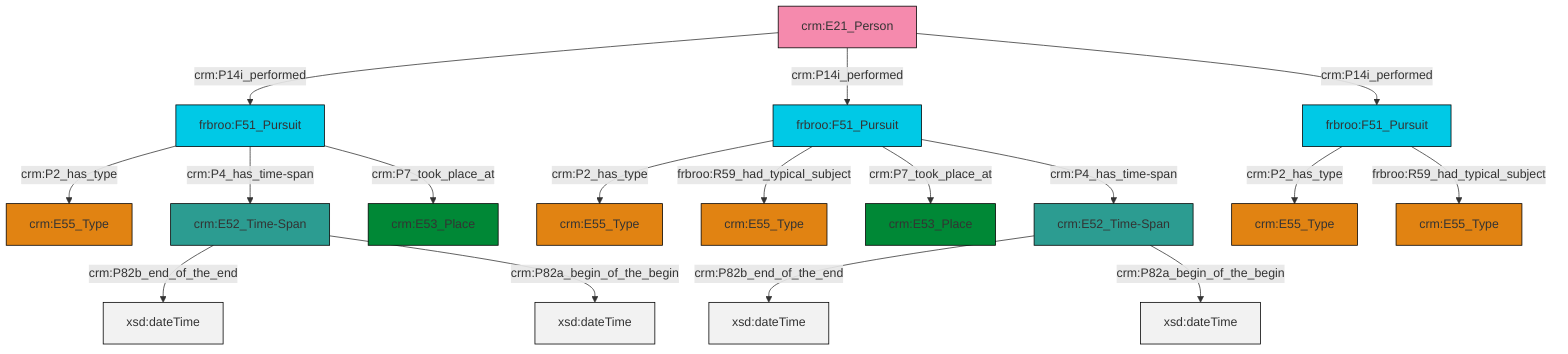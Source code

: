 graph TD
classDef Literal fill:#f2f2f2,stroke:#000000;
classDef CRM_Entity fill:#FFFFFF,stroke:#000000;
classDef Temporal_Entity fill:#00C9E6, stroke:#000000;
classDef Type fill:#E18312, stroke:#000000;
classDef Time-Span fill:#2C9C91, stroke:#000000;
classDef Appellation fill:#FFEB7F, stroke:#000000;
classDef Place fill:#008836, stroke:#000000;
classDef Persistent_Item fill:#B266B2, stroke:#000000;
classDef Conceptual_Object fill:#FFD700, stroke:#000000;
classDef Physical_Thing fill:#D2B48C, stroke:#000000;
classDef Actor fill:#f58aad, stroke:#000000;
classDef PC_Classes fill:#4ce600, stroke:#000000;
classDef Multi fill:#cccccc,stroke:#000000;

2["crm:E52_Time-Span"]:::Time-Span -->|crm:P82b_end_of_the_end| 3[xsd:dateTime]:::Literal
4["frbroo:F51_Pursuit"]:::Temporal_Entity -->|crm:P2_has_type| 5["crm:E55_Type"]:::Type
10["frbroo:F51_Pursuit"]:::Temporal_Entity -->|crm:P2_has_type| 0["crm:E55_Type"]:::Type
11["frbroo:F51_Pursuit"]:::Temporal_Entity -->|crm:P2_has_type| 6["crm:E55_Type"]:::Type
10["frbroo:F51_Pursuit"]:::Temporal_Entity -->|frbroo:R59_had_typical_subject| 12["crm:E55_Type"]:::Type
4["frbroo:F51_Pursuit"]:::Temporal_Entity -->|crm:P4_has_time-span| 2["crm:E52_Time-Span"]:::Time-Span
20["crm:E21_Person"]:::Actor -->|crm:P14i_performed| 4["frbroo:F51_Pursuit"]:::Temporal_Entity
2["crm:E52_Time-Span"]:::Time-Span -->|crm:P82a_begin_of_the_begin| 21[xsd:dateTime]:::Literal
20["crm:E21_Person"]:::Actor -->|crm:P14i_performed| 11["frbroo:F51_Pursuit"]:::Temporal_Entity
4["frbroo:F51_Pursuit"]:::Temporal_Entity -->|crm:P7_took_place_at| 13["crm:E53_Place"]:::Place
23["crm:E52_Time-Span"]:::Time-Span -->|crm:P82b_end_of_the_end| 25[xsd:dateTime]:::Literal
11["frbroo:F51_Pursuit"]:::Temporal_Entity -->|frbroo:R59_had_typical_subject| 28["crm:E55_Type"]:::Type
11["frbroo:F51_Pursuit"]:::Temporal_Entity -->|crm:P7_took_place_at| 8["crm:E53_Place"]:::Place
20["crm:E21_Person"]:::Actor -->|crm:P14i_performed| 10["frbroo:F51_Pursuit"]:::Temporal_Entity
23["crm:E52_Time-Span"]:::Time-Span -->|crm:P82a_begin_of_the_begin| 30[xsd:dateTime]:::Literal
11["frbroo:F51_Pursuit"]:::Temporal_Entity -->|crm:P4_has_time-span| 23["crm:E52_Time-Span"]:::Time-Span